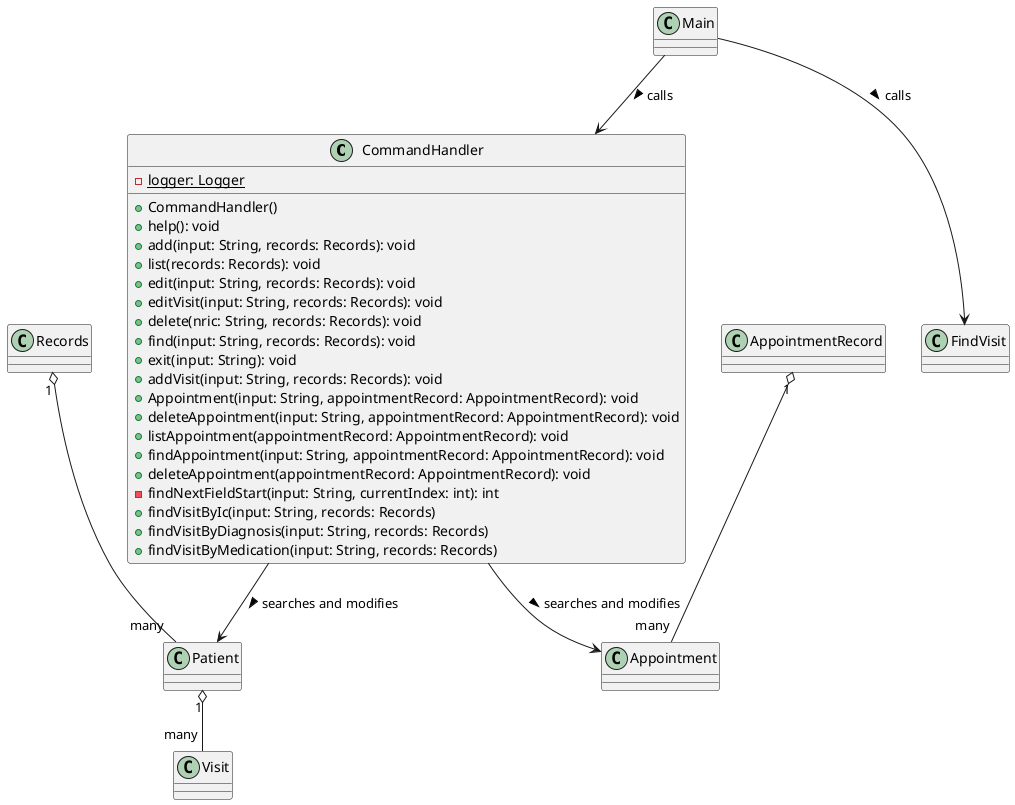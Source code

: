 @startuml
'https://plantuml.com/class-diagram
class CommandHandler {
-{static} logger: Logger
+CommandHandler()
+help(): void
+add(input: String, records: Records): void
+list(records: Records): void
+edit(input: String, records: Records): void
+editVisit(input: String, records: Records): void
+delete(nric: String, records: Records): void
+find(input: String, records: Records): void
+exit(input: String): void
+addVisit(input: String, records: Records): void
+Appointment(input: String, appointmentRecord: AppointmentRecord): void
+deleteAppointment(input: String, appointmentRecord: AppointmentRecord): void
+listAppointment(appointmentRecord: AppointmentRecord): void
+findAppointment(input: String, appointmentRecord: AppointmentRecord): void
+deleteAppointment(appointmentRecord: AppointmentRecord): void
-findNextFieldStart(input: String, currentIndex: int): int
+findVisitByIc(input: String, records: Records)
+findVisitByDiagnosis(input: String, records: Records)
+findVisitByMedication(input: String, records: Records)
}

class Patient {}
class Visit {}
class Main {}
class Records {}
class AppointmentRecord {}

CommandHandler --> Appointment : searches and modifies >
AppointmentRecord "1" o-- "many" Appointment
Main --> CommandHandler : calls >
Main --> FindVisit : calls >
CommandHandler --> Patient : searches and modifies >
Records "1" o-- "many" Patient
Patient "1" o-- "many" Visit

@enduml